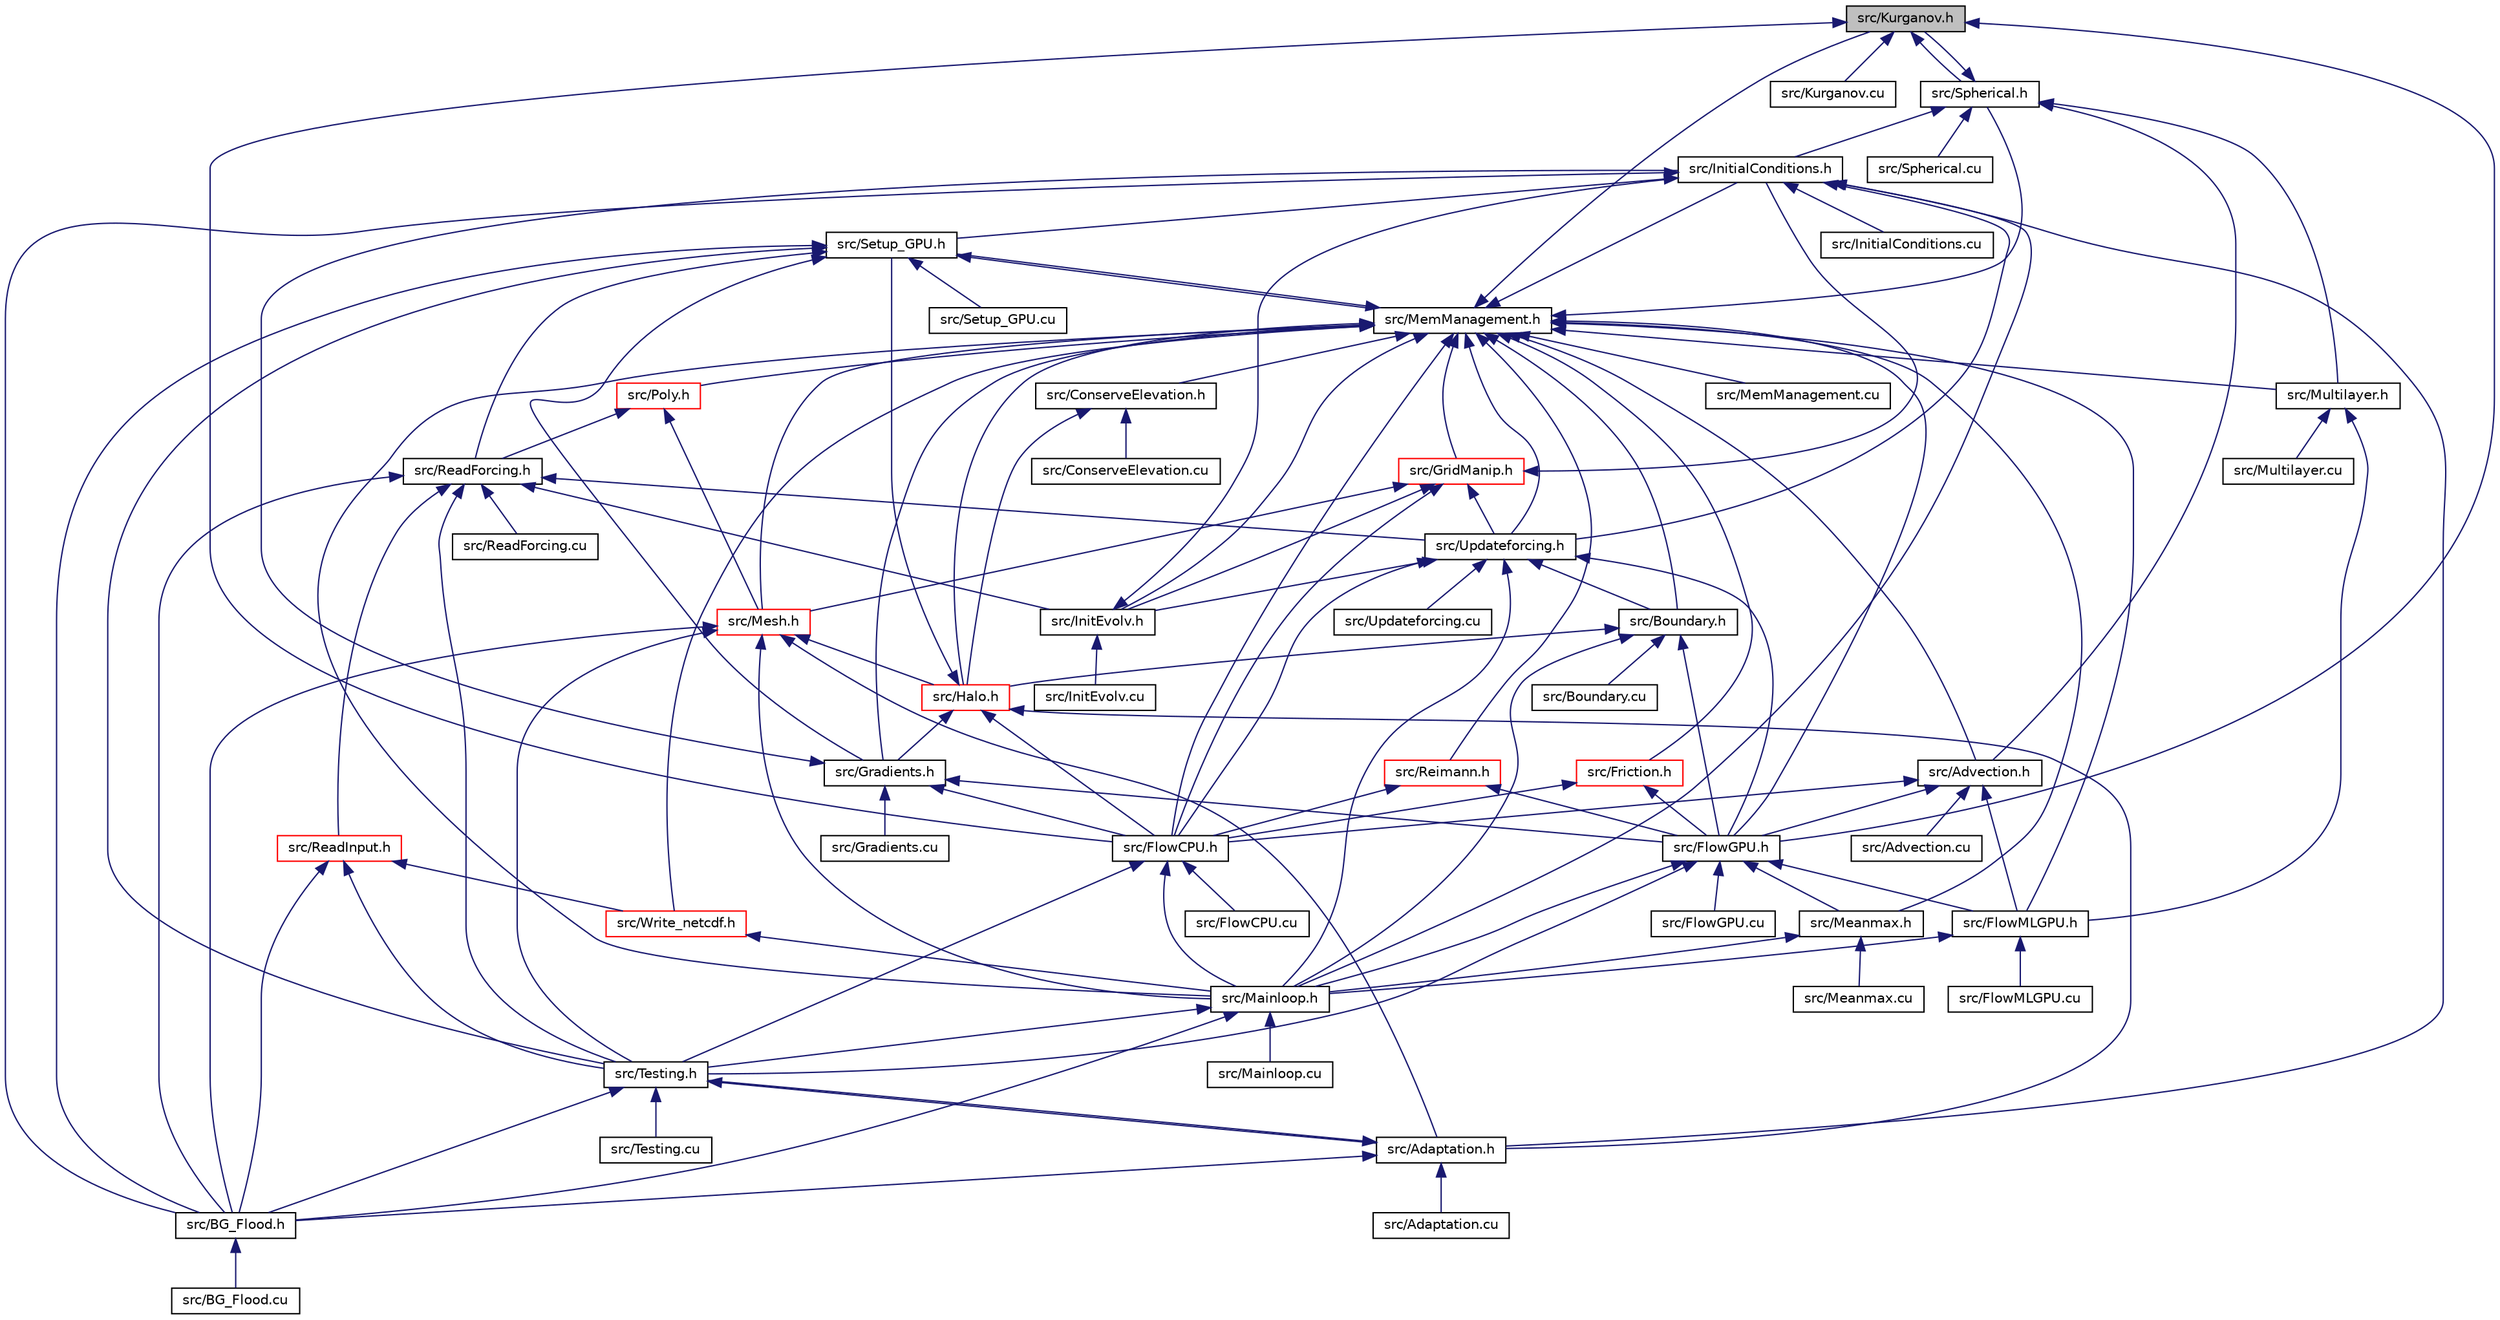 digraph "src/Kurganov.h"
{
 // LATEX_PDF_SIZE
  edge [fontname="Helvetica",fontsize="10",labelfontname="Helvetica",labelfontsize="10"];
  node [fontname="Helvetica",fontsize="10",shape=record];
  Node1 [label="src/Kurganov.h",height=0.2,width=0.4,color="black", fillcolor="grey75", style="filled", fontcolor="black",tooltip=" "];
  Node1 -> Node2 [dir="back",color="midnightblue",fontsize="10",style="solid",fontname="Helvetica"];
  Node2 [label="src/FlowCPU.h",height=0.2,width=0.4,color="black", fillcolor="white", style="filled",URL="$FlowCPU_8h.html",tooltip=" "];
  Node2 -> Node3 [dir="back",color="midnightblue",fontsize="10",style="solid",fontname="Helvetica"];
  Node3 [label="src/FlowCPU.cu",height=0.2,width=0.4,color="black", fillcolor="white", style="filled",URL="$FlowCPU_8cu.html",tooltip=" "];
  Node2 -> Node4 [dir="back",color="midnightblue",fontsize="10",style="solid",fontname="Helvetica"];
  Node4 [label="src/Mainloop.h",height=0.2,width=0.4,color="black", fillcolor="white", style="filled",URL="$Mainloop_8h.html",tooltip=" "];
  Node4 -> Node5 [dir="back",color="midnightblue",fontsize="10",style="solid",fontname="Helvetica"];
  Node5 [label="src/BG_Flood.h",height=0.2,width=0.4,color="black", fillcolor="white", style="filled",URL="$BG__Flood_8h.html",tooltip=" "];
  Node5 -> Node6 [dir="back",color="midnightblue",fontsize="10",style="solid",fontname="Helvetica"];
  Node6 [label="src/BG_Flood.cu",height=0.2,width=0.4,color="black", fillcolor="white", style="filled",URL="$BG__Flood_8cu.html",tooltip=" "];
  Node4 -> Node7 [dir="back",color="midnightblue",fontsize="10",style="solid",fontname="Helvetica"];
  Node7 [label="src/Mainloop.cu",height=0.2,width=0.4,color="black", fillcolor="white", style="filled",URL="$Mainloop_8cu.html",tooltip=" "];
  Node4 -> Node8 [dir="back",color="midnightblue",fontsize="10",style="solid",fontname="Helvetica"];
  Node8 [label="src/Testing.h",height=0.2,width=0.4,color="black", fillcolor="white", style="filled",URL="$Testing_8h.html",tooltip=" "];
  Node8 -> Node9 [dir="back",color="midnightblue",fontsize="10",style="solid",fontname="Helvetica"];
  Node9 [label="src/Adaptation.h",height=0.2,width=0.4,color="black", fillcolor="white", style="filled",URL="$Adaptation_8h.html",tooltip=" "];
  Node9 -> Node10 [dir="back",color="midnightblue",fontsize="10",style="solid",fontname="Helvetica"];
  Node10 [label="src/Adaptation.cu",height=0.2,width=0.4,color="black", fillcolor="white", style="filled",URL="$Adaptation_8cu.html",tooltip=" "];
  Node9 -> Node5 [dir="back",color="midnightblue",fontsize="10",style="solid",fontname="Helvetica"];
  Node9 -> Node8 [dir="back",color="midnightblue",fontsize="10",style="solid",fontname="Helvetica"];
  Node8 -> Node5 [dir="back",color="midnightblue",fontsize="10",style="solid",fontname="Helvetica"];
  Node8 -> Node11 [dir="back",color="midnightblue",fontsize="10",style="solid",fontname="Helvetica"];
  Node11 [label="src/Testing.cu",height=0.2,width=0.4,color="black", fillcolor="white", style="filled",URL="$Testing_8cu.html",tooltip=" "];
  Node2 -> Node8 [dir="back",color="midnightblue",fontsize="10",style="solid",fontname="Helvetica"];
  Node1 -> Node12 [dir="back",color="midnightblue",fontsize="10",style="solid",fontname="Helvetica"];
  Node12 [label="src/FlowGPU.h",height=0.2,width=0.4,color="black", fillcolor="white", style="filled",URL="$FlowGPU_8h.html",tooltip=" "];
  Node12 -> Node13 [dir="back",color="midnightblue",fontsize="10",style="solid",fontname="Helvetica"];
  Node13 [label="src/FlowGPU.cu",height=0.2,width=0.4,color="black", fillcolor="white", style="filled",URL="$FlowGPU_8cu.html",tooltip=" "];
  Node12 -> Node14 [dir="back",color="midnightblue",fontsize="10",style="solid",fontname="Helvetica"];
  Node14 [label="src/FlowMLGPU.h",height=0.2,width=0.4,color="black", fillcolor="white", style="filled",URL="$FlowMLGPU_8h.html",tooltip=" "];
  Node14 -> Node15 [dir="back",color="midnightblue",fontsize="10",style="solid",fontname="Helvetica"];
  Node15 [label="src/FlowMLGPU.cu",height=0.2,width=0.4,color="black", fillcolor="white", style="filled",URL="$FlowMLGPU_8cu.html",tooltip=" "];
  Node14 -> Node4 [dir="back",color="midnightblue",fontsize="10",style="solid",fontname="Helvetica"];
  Node12 -> Node4 [dir="back",color="midnightblue",fontsize="10",style="solid",fontname="Helvetica"];
  Node12 -> Node16 [dir="back",color="midnightblue",fontsize="10",style="solid",fontname="Helvetica"];
  Node16 [label="src/Meanmax.h",height=0.2,width=0.4,color="black", fillcolor="white", style="filled",URL="$Meanmax_8h.html",tooltip=" "];
  Node16 -> Node4 [dir="back",color="midnightblue",fontsize="10",style="solid",fontname="Helvetica"];
  Node16 -> Node17 [dir="back",color="midnightblue",fontsize="10",style="solid",fontname="Helvetica"];
  Node17 [label="src/Meanmax.cu",height=0.2,width=0.4,color="black", fillcolor="white", style="filled",URL="$Meanmax_8cu.html",tooltip=" "];
  Node12 -> Node8 [dir="back",color="midnightblue",fontsize="10",style="solid",fontname="Helvetica"];
  Node1 -> Node18 [dir="back",color="midnightblue",fontsize="10",style="solid",fontname="Helvetica"];
  Node18 [label="src/Kurganov.cu",height=0.2,width=0.4,color="black", fillcolor="white", style="filled",URL="$Kurganov_8cu.html",tooltip=" "];
  Node1 -> Node19 [dir="back",color="midnightblue",fontsize="10",style="solid",fontname="Helvetica"];
  Node19 [label="src/Spherical.h",height=0.2,width=0.4,color="black", fillcolor="white", style="filled",URL="$Spherical_8h.html",tooltip=" "];
  Node19 -> Node20 [dir="back",color="midnightblue",fontsize="10",style="solid",fontname="Helvetica"];
  Node20 [label="src/Advection.h",height=0.2,width=0.4,color="black", fillcolor="white", style="filled",URL="$Advection_8h.html",tooltip=" "];
  Node20 -> Node21 [dir="back",color="midnightblue",fontsize="10",style="solid",fontname="Helvetica"];
  Node21 [label="src/Advection.cu",height=0.2,width=0.4,color="black", fillcolor="white", style="filled",URL="$Advection_8cu.html",tooltip=" "];
  Node20 -> Node2 [dir="back",color="midnightblue",fontsize="10",style="solid",fontname="Helvetica"];
  Node20 -> Node12 [dir="back",color="midnightblue",fontsize="10",style="solid",fontname="Helvetica"];
  Node20 -> Node14 [dir="back",color="midnightblue",fontsize="10",style="solid",fontname="Helvetica"];
  Node19 -> Node22 [dir="back",color="midnightblue",fontsize="10",style="solid",fontname="Helvetica"];
  Node22 [label="src/InitialConditions.h",height=0.2,width=0.4,color="black", fillcolor="white", style="filled",URL="$InitialConditions_8h.html",tooltip=" "];
  Node22 -> Node9 [dir="back",color="midnightblue",fontsize="10",style="solid",fontname="Helvetica"];
  Node22 -> Node5 [dir="back",color="midnightblue",fontsize="10",style="solid",fontname="Helvetica"];
  Node22 -> Node23 [dir="back",color="midnightblue",fontsize="10",style="solid",fontname="Helvetica"];
  Node23 [label="src/InitialConditions.cu",height=0.2,width=0.4,color="black", fillcolor="white", style="filled",URL="$InitialConditions_8cu.html",tooltip=" "];
  Node22 -> Node4 [dir="back",color="midnightblue",fontsize="10",style="solid",fontname="Helvetica"];
  Node22 -> Node24 [dir="back",color="midnightblue",fontsize="10",style="solid",fontname="Helvetica"];
  Node24 [label="src/Setup_GPU.h",height=0.2,width=0.4,color="black", fillcolor="white", style="filled",URL="$Setup__GPU_8h.html",tooltip=" "];
  Node24 -> Node5 [dir="back",color="midnightblue",fontsize="10",style="solid",fontname="Helvetica"];
  Node24 -> Node25 [dir="back",color="midnightblue",fontsize="10",style="solid",fontname="Helvetica"];
  Node25 [label="src/Gradients.h",height=0.2,width=0.4,color="black", fillcolor="white", style="filled",URL="$Gradients_8h.html",tooltip=" "];
  Node25 -> Node2 [dir="back",color="midnightblue",fontsize="10",style="solid",fontname="Helvetica"];
  Node25 -> Node12 [dir="back",color="midnightblue",fontsize="10",style="solid",fontname="Helvetica"];
  Node25 -> Node26 [dir="back",color="midnightblue",fontsize="10",style="solid",fontname="Helvetica"];
  Node26 [label="src/Gradients.cu",height=0.2,width=0.4,color="black", fillcolor="white", style="filled",URL="$Gradients_8cu.html",tooltip=" "];
  Node25 -> Node22 [dir="back",color="midnightblue",fontsize="10",style="solid",fontname="Helvetica"];
  Node24 -> Node27 [dir="back",color="midnightblue",fontsize="10",style="solid",fontname="Helvetica"];
  Node27 [label="src/MemManagement.h",height=0.2,width=0.4,color="black", fillcolor="white", style="filled",URL="$MemManagement_8h.html",tooltip=" "];
  Node27 -> Node20 [dir="back",color="midnightblue",fontsize="10",style="solid",fontname="Helvetica"];
  Node27 -> Node28 [dir="back",color="midnightblue",fontsize="10",style="solid",fontname="Helvetica"];
  Node28 [label="src/Boundary.h",height=0.2,width=0.4,color="black", fillcolor="white", style="filled",URL="$Boundary_8h.html",tooltip=" "];
  Node28 -> Node29 [dir="back",color="midnightblue",fontsize="10",style="solid",fontname="Helvetica"];
  Node29 [label="src/Boundary.cu",height=0.2,width=0.4,color="black", fillcolor="white", style="filled",URL="$Boundary_8cu.html",tooltip=" "];
  Node28 -> Node12 [dir="back",color="midnightblue",fontsize="10",style="solid",fontname="Helvetica"];
  Node28 -> Node30 [dir="back",color="midnightblue",fontsize="10",style="solid",fontname="Helvetica"];
  Node30 [label="src/Halo.h",height=0.2,width=0.4,color="red", fillcolor="white", style="filled",URL="$Halo_8h.html",tooltip=" "];
  Node30 -> Node9 [dir="back",color="midnightblue",fontsize="10",style="solid",fontname="Helvetica"];
  Node30 -> Node2 [dir="back",color="midnightblue",fontsize="10",style="solid",fontname="Helvetica"];
  Node30 -> Node25 [dir="back",color="midnightblue",fontsize="10",style="solid",fontname="Helvetica"];
  Node30 -> Node24 [dir="back",color="midnightblue",fontsize="10",style="solid",fontname="Helvetica"];
  Node28 -> Node4 [dir="back",color="midnightblue",fontsize="10",style="solid",fontname="Helvetica"];
  Node27 -> Node34 [dir="back",color="midnightblue",fontsize="10",style="solid",fontname="Helvetica"];
  Node34 [label="src/ConserveElevation.h",height=0.2,width=0.4,color="black", fillcolor="white", style="filled",URL="$ConserveElevation_8h.html",tooltip=" "];
  Node34 -> Node35 [dir="back",color="midnightblue",fontsize="10",style="solid",fontname="Helvetica"];
  Node35 [label="src/ConserveElevation.cu",height=0.2,width=0.4,color="black", fillcolor="white", style="filled",URL="$ConserveElevation_8cu.html",tooltip=" "];
  Node34 -> Node30 [dir="back",color="midnightblue",fontsize="10",style="solid",fontname="Helvetica"];
  Node27 -> Node2 [dir="back",color="midnightblue",fontsize="10",style="solid",fontname="Helvetica"];
  Node27 -> Node12 [dir="back",color="midnightblue",fontsize="10",style="solid",fontname="Helvetica"];
  Node27 -> Node14 [dir="back",color="midnightblue",fontsize="10",style="solid",fontname="Helvetica"];
  Node27 -> Node36 [dir="back",color="midnightblue",fontsize="10",style="solid",fontname="Helvetica"];
  Node36 [label="src/Friction.h",height=0.2,width=0.4,color="red", fillcolor="white", style="filled",URL="$Friction_8h.html",tooltip=" "];
  Node36 -> Node2 [dir="back",color="midnightblue",fontsize="10",style="solid",fontname="Helvetica"];
  Node36 -> Node12 [dir="back",color="midnightblue",fontsize="10",style="solid",fontname="Helvetica"];
  Node27 -> Node25 [dir="back",color="midnightblue",fontsize="10",style="solid",fontname="Helvetica"];
  Node27 -> Node38 [dir="back",color="midnightblue",fontsize="10",style="solid",fontname="Helvetica"];
  Node38 [label="src/GridManip.h",height=0.2,width=0.4,color="red", fillcolor="white", style="filled",URL="$GridManip_8h.html",tooltip=" "];
  Node38 -> Node2 [dir="back",color="midnightblue",fontsize="10",style="solid",fontname="Helvetica"];
  Node38 -> Node40 [dir="back",color="midnightblue",fontsize="10",style="solid",fontname="Helvetica"];
  Node40 [label="src/InitEvolv.h",height=0.2,width=0.4,color="black", fillcolor="white", style="filled",URL="$InitEvolv_8h.html",tooltip=" "];
  Node40 -> Node41 [dir="back",color="midnightblue",fontsize="10",style="solid",fontname="Helvetica"];
  Node41 [label="src/InitEvolv.cu",height=0.2,width=0.4,color="black", fillcolor="white", style="filled",URL="$InitEvolv_8cu.html",tooltip=" "];
  Node40 -> Node22 [dir="back",color="midnightblue",fontsize="10",style="solid",fontname="Helvetica"];
  Node38 -> Node22 [dir="back",color="midnightblue",fontsize="10",style="solid",fontname="Helvetica"];
  Node38 -> Node42 [dir="back",color="midnightblue",fontsize="10",style="solid",fontname="Helvetica"];
  Node42 [label="src/Mesh.h",height=0.2,width=0.4,color="red", fillcolor="white", style="filled",URL="$Mesh_8h.html",tooltip=" "];
  Node42 -> Node9 [dir="back",color="midnightblue",fontsize="10",style="solid",fontname="Helvetica"];
  Node42 -> Node5 [dir="back",color="midnightblue",fontsize="10",style="solid",fontname="Helvetica"];
  Node42 -> Node30 [dir="back",color="midnightblue",fontsize="10",style="solid",fontname="Helvetica"];
  Node42 -> Node4 [dir="back",color="midnightblue",fontsize="10",style="solid",fontname="Helvetica"];
  Node42 -> Node8 [dir="back",color="midnightblue",fontsize="10",style="solid",fontname="Helvetica"];
  Node38 -> Node54 [dir="back",color="midnightblue",fontsize="10",style="solid",fontname="Helvetica"];
  Node54 [label="src/Updateforcing.h",height=0.2,width=0.4,color="black", fillcolor="white", style="filled",URL="$Updateforcing_8h.html",tooltip=" "];
  Node54 -> Node28 [dir="back",color="midnightblue",fontsize="10",style="solid",fontname="Helvetica"];
  Node54 -> Node2 [dir="back",color="midnightblue",fontsize="10",style="solid",fontname="Helvetica"];
  Node54 -> Node12 [dir="back",color="midnightblue",fontsize="10",style="solid",fontname="Helvetica"];
  Node54 -> Node40 [dir="back",color="midnightblue",fontsize="10",style="solid",fontname="Helvetica"];
  Node54 -> Node4 [dir="back",color="midnightblue",fontsize="10",style="solid",fontname="Helvetica"];
  Node54 -> Node55 [dir="back",color="midnightblue",fontsize="10",style="solid",fontname="Helvetica"];
  Node55 [label="src/Updateforcing.cu",height=0.2,width=0.4,color="black", fillcolor="white", style="filled",URL="$Updateforcing_8cu.html",tooltip=" "];
  Node27 -> Node30 [dir="back",color="midnightblue",fontsize="10",style="solid",fontname="Helvetica"];
  Node27 -> Node40 [dir="back",color="midnightblue",fontsize="10",style="solid",fontname="Helvetica"];
  Node27 -> Node22 [dir="back",color="midnightblue",fontsize="10",style="solid",fontname="Helvetica"];
  Node27 -> Node1 [dir="back",color="midnightblue",fontsize="10",style="solid",fontname="Helvetica"];
  Node27 -> Node4 [dir="back",color="midnightblue",fontsize="10",style="solid",fontname="Helvetica"];
  Node27 -> Node16 [dir="back",color="midnightblue",fontsize="10",style="solid",fontname="Helvetica"];
  Node27 -> Node56 [dir="back",color="midnightblue",fontsize="10",style="solid",fontname="Helvetica"];
  Node56 [label="src/MemManagement.cu",height=0.2,width=0.4,color="black", fillcolor="white", style="filled",URL="$MemManagement_8cu.html",tooltip=" "];
  Node27 -> Node42 [dir="back",color="midnightblue",fontsize="10",style="solid",fontname="Helvetica"];
  Node27 -> Node57 [dir="back",color="midnightblue",fontsize="10",style="solid",fontname="Helvetica"];
  Node57 [label="src/Multilayer.h",height=0.2,width=0.4,color="black", fillcolor="white", style="filled",URL="$Multilayer_8h.html",tooltip=" "];
  Node57 -> Node14 [dir="back",color="midnightblue",fontsize="10",style="solid",fontname="Helvetica"];
  Node57 -> Node58 [dir="back",color="midnightblue",fontsize="10",style="solid",fontname="Helvetica"];
  Node58 [label="src/Multilayer.cu",height=0.2,width=0.4,color="black", fillcolor="white", style="filled",URL="$Multilayer_8cu.html",tooltip=" "];
  Node27 -> Node59 [dir="back",color="midnightblue",fontsize="10",style="solid",fontname="Helvetica"];
  Node59 [label="src/Poly.h",height=0.2,width=0.4,color="red", fillcolor="white", style="filled",URL="$Poly_8h.html",tooltip=" "];
  Node59 -> Node42 [dir="back",color="midnightblue",fontsize="10",style="solid",fontname="Helvetica"];
  Node59 -> Node46 [dir="back",color="midnightblue",fontsize="10",style="solid",fontname="Helvetica"];
  Node46 [label="src/ReadForcing.h",height=0.2,width=0.4,color="black", fillcolor="white", style="filled",URL="$ReadForcing_8h.html",tooltip=" "];
  Node46 -> Node5 [dir="back",color="midnightblue",fontsize="10",style="solid",fontname="Helvetica"];
  Node46 -> Node40 [dir="back",color="midnightblue",fontsize="10",style="solid",fontname="Helvetica"];
  Node46 -> Node47 [dir="back",color="midnightblue",fontsize="10",style="solid",fontname="Helvetica"];
  Node47 [label="src/ReadForcing.cu",height=0.2,width=0.4,color="black", fillcolor="white", style="filled",URL="$ReadForcing_8cu.html",tooltip=" "];
  Node46 -> Node48 [dir="back",color="midnightblue",fontsize="10",style="solid",fontname="Helvetica"];
  Node48 [label="src/ReadInput.h",height=0.2,width=0.4,color="red", fillcolor="white", style="filled",URL="$ReadInput_8h.html",tooltip=" "];
  Node48 -> Node5 [dir="back",color="midnightblue",fontsize="10",style="solid",fontname="Helvetica"];
  Node48 -> Node8 [dir="back",color="midnightblue",fontsize="10",style="solid",fontname="Helvetica"];
  Node48 -> Node52 [dir="back",color="midnightblue",fontsize="10",style="solid",fontname="Helvetica"];
  Node52 [label="src/Write_netcdf.h",height=0.2,width=0.4,color="red", fillcolor="white", style="filled",URL="$Write__netcdf_8h.html",tooltip=" "];
  Node52 -> Node4 [dir="back",color="midnightblue",fontsize="10",style="solid",fontname="Helvetica"];
  Node46 -> Node8 [dir="back",color="midnightblue",fontsize="10",style="solid",fontname="Helvetica"];
  Node46 -> Node54 [dir="back",color="midnightblue",fontsize="10",style="solid",fontname="Helvetica"];
  Node27 -> Node61 [dir="back",color="midnightblue",fontsize="10",style="solid",fontname="Helvetica"];
  Node61 [label="src/Reimann.h",height=0.2,width=0.4,color="red", fillcolor="white", style="filled",URL="$Reimann_8h.html",tooltip=" "];
  Node61 -> Node2 [dir="back",color="midnightblue",fontsize="10",style="solid",fontname="Helvetica"];
  Node61 -> Node12 [dir="back",color="midnightblue",fontsize="10",style="solid",fontname="Helvetica"];
  Node27 -> Node24 [dir="back",color="midnightblue",fontsize="10",style="solid",fontname="Helvetica"];
  Node27 -> Node19 [dir="back",color="midnightblue",fontsize="10",style="solid",fontname="Helvetica"];
  Node27 -> Node54 [dir="back",color="midnightblue",fontsize="10",style="solid",fontname="Helvetica"];
  Node27 -> Node52 [dir="back",color="midnightblue",fontsize="10",style="solid",fontname="Helvetica"];
  Node24 -> Node46 [dir="back",color="midnightblue",fontsize="10",style="solid",fontname="Helvetica"];
  Node24 -> Node63 [dir="back",color="midnightblue",fontsize="10",style="solid",fontname="Helvetica"];
  Node63 [label="src/Setup_GPU.cu",height=0.2,width=0.4,color="black", fillcolor="white", style="filled",URL="$Setup__GPU_8cu.html",tooltip=" "];
  Node24 -> Node8 [dir="back",color="midnightblue",fontsize="10",style="solid",fontname="Helvetica"];
  Node22 -> Node54 [dir="back",color="midnightblue",fontsize="10",style="solid",fontname="Helvetica"];
  Node19 -> Node1 [dir="back",color="midnightblue",fontsize="10",style="solid",fontname="Helvetica"];
  Node19 -> Node57 [dir="back",color="midnightblue",fontsize="10",style="solid",fontname="Helvetica"];
  Node19 -> Node64 [dir="back",color="midnightblue",fontsize="10",style="solid",fontname="Helvetica"];
  Node64 [label="src/Spherical.cu",height=0.2,width=0.4,color="black", fillcolor="white", style="filled",URL="$Spherical_8cu.html",tooltip=" "];
}
